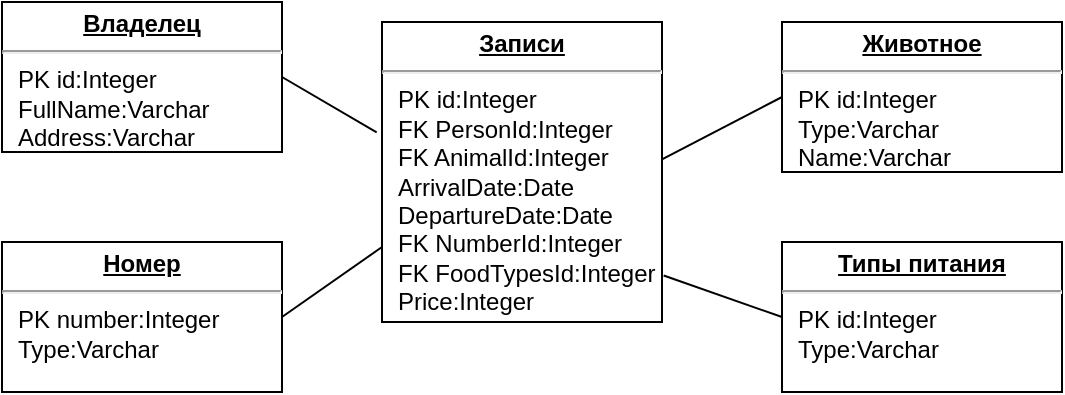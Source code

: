 <mxfile version="21.1.1" type="device">
  <diagram name="Page-1" id="a7904f86-f2b4-8e86-fa97-74104820619b">
    <mxGraphModel dx="840" dy="439" grid="0" gridSize="10" guides="1" tooltips="1" connect="1" arrows="1" fold="1" page="1" pageScale="1" pageWidth="1100" pageHeight="850" background="none" math="0" shadow="0">
      <root>
        <mxCell id="0" />
        <mxCell id="1" parent="0" />
        <mxCell id="24794b860abc3c2d-1" value="&lt;p style=&quot;margin: 0px ; margin-top: 4px ; text-align: center ; text-decoration: underline&quot;&gt;&lt;b&gt;Животное&lt;/b&gt;&lt;/p&gt;&lt;hr&gt;&lt;p style=&quot;margin: 0px ; margin-left: 8px&quot;&gt;PK id:Integer&lt;br&gt;Type:Varchar&lt;br&gt;Name:Varchar&lt;/p&gt;&lt;p style=&quot;margin: 0px ; margin-left: 8px&quot;&gt;&lt;br&gt;&lt;/p&gt;" style="verticalAlign=top;align=left;overflow=fill;fontSize=12;fontFamily=Helvetica;html=1;rounded=0;shadow=0;comic=0;labelBackgroundColor=none;strokeWidth=1" parent="1" vertex="1">
          <mxGeometry x="580" y="340" width="140" height="75" as="geometry" />
        </mxCell>
        <mxCell id="A4ahy4IKZ2zmfaSplB19-1" value="&lt;p style=&quot;margin: 0px ; margin-top: 4px ; text-align: center ; text-decoration: underline&quot;&gt;&lt;b&gt;Номер&lt;/b&gt;&lt;/p&gt;&lt;hr&gt;&lt;p style=&quot;margin: 0px ; margin-left: 8px&quot;&gt;PK number:Integer&lt;br&gt;Type:Varchar&lt;br&gt;&lt;/p&gt;&lt;p style=&quot;margin: 0px ; margin-left: 8px&quot;&gt;&lt;br&gt;&lt;/p&gt;" style="verticalAlign=top;align=left;overflow=fill;fontSize=12;fontFamily=Helvetica;html=1;rounded=0;shadow=0;comic=0;labelBackgroundColor=none;strokeWidth=1" vertex="1" parent="1">
          <mxGeometry x="190" y="450" width="140" height="75" as="geometry" />
        </mxCell>
        <mxCell id="A4ahy4IKZ2zmfaSplB19-2" value="&lt;p style=&quot;margin: 0px ; margin-top: 4px ; text-align: center ; text-decoration: underline&quot;&gt;&lt;b&gt;Владелец&lt;/b&gt;&lt;/p&gt;&lt;hr&gt;&lt;p style=&quot;margin: 0px ; margin-left: 8px&quot;&gt;PK id:Integer&lt;br&gt;FullName:Varchar&lt;br&gt;Address:Varchar&lt;/p&gt;&lt;p style=&quot;margin: 0px ; margin-left: 8px&quot;&gt;&lt;br&gt;&lt;/p&gt;" style="verticalAlign=top;align=left;overflow=fill;fontSize=12;fontFamily=Helvetica;html=1;rounded=0;shadow=0;comic=0;labelBackgroundColor=none;strokeWidth=1" vertex="1" parent="1">
          <mxGeometry x="190" y="330" width="140" height="75" as="geometry" />
        </mxCell>
        <mxCell id="A4ahy4IKZ2zmfaSplB19-3" value="&lt;p style=&quot;margin: 0px ; margin-top: 4px ; text-align: center ; text-decoration: underline&quot;&gt;&lt;b&gt;Типы питания&lt;/b&gt;&lt;/p&gt;&lt;hr&gt;&lt;p style=&quot;margin: 0px ; margin-left: 8px&quot;&gt;PK id:Integer&lt;br&gt;Type:Varchar&lt;/p&gt;&lt;p style=&quot;margin: 0px ; margin-left: 8px&quot;&gt;&lt;br&gt;&lt;/p&gt;" style="verticalAlign=top;align=left;overflow=fill;fontSize=12;fontFamily=Helvetica;html=1;rounded=0;shadow=0;comic=0;labelBackgroundColor=none;strokeWidth=1" vertex="1" parent="1">
          <mxGeometry x="580" y="450" width="140" height="75" as="geometry" />
        </mxCell>
        <mxCell id="A4ahy4IKZ2zmfaSplB19-4" value="&lt;p style=&quot;margin: 0px ; margin-top: 4px ; text-align: center ; text-decoration: underline&quot;&gt;&lt;b&gt;Записи&lt;/b&gt;&lt;/p&gt;&lt;hr&gt;&lt;p style=&quot;margin: 0px ; margin-left: 8px&quot;&gt;PK id:Integer&lt;br&gt;&lt;/p&gt;&lt;p style=&quot;margin: 0px ; margin-left: 8px&quot;&gt;FK PersonId:Integer&lt;/p&gt;&lt;p style=&quot;margin: 0px ; margin-left: 8px&quot;&gt;FK AnimalId:Integer&lt;/p&gt;&lt;p style=&quot;margin: 0px ; margin-left: 8px&quot;&gt;ArrivalDate:Date&lt;/p&gt;&lt;p style=&quot;margin: 0px ; margin-left: 8px&quot;&gt;DepartureDate:Date&lt;/p&gt;&lt;p style=&quot;margin: 0px ; margin-left: 8px&quot;&gt;FK NumberId:Integer&lt;/p&gt;&lt;p style=&quot;margin: 0px ; margin-left: 8px&quot;&gt;FK FoodTypesId:Integer&lt;/p&gt;&lt;p style=&quot;margin: 0px ; margin-left: 8px&quot;&gt;Price:Integer&lt;/p&gt;&lt;p style=&quot;margin: 0px ; margin-left: 8px&quot;&gt;&lt;br&gt;&lt;/p&gt;&lt;p style=&quot;margin: 0px ; margin-left: 8px&quot;&gt;&lt;br&gt;&lt;/p&gt;" style="verticalAlign=top;align=left;overflow=fill;fontSize=12;fontFamily=Helvetica;html=1;rounded=0;shadow=0;comic=0;labelBackgroundColor=none;strokeWidth=1" vertex="1" parent="1">
          <mxGeometry x="380" y="340" width="140" height="150" as="geometry" />
        </mxCell>
        <mxCell id="A4ahy4IKZ2zmfaSplB19-8" value="" style="endArrow=none;html=1;rounded=0;entryX=0;entryY=0.5;entryDx=0;entryDy=0;exitX=1.006;exitY=0.845;exitDx=0;exitDy=0;exitPerimeter=0;" edge="1" parent="1" source="A4ahy4IKZ2zmfaSplB19-4" target="A4ahy4IKZ2zmfaSplB19-3">
          <mxGeometry width="50" height="50" relative="1" as="geometry">
            <mxPoint x="540" y="460" as="sourcePoint" />
            <mxPoint x="570" y="430" as="targetPoint" />
          </mxGeometry>
        </mxCell>
        <mxCell id="A4ahy4IKZ2zmfaSplB19-13" value="" style="endArrow=none;html=1;rounded=0;exitX=1;exitY=0.5;exitDx=0;exitDy=0;entryX=0;entryY=0.75;entryDx=0;entryDy=0;" edge="1" parent="1" source="A4ahy4IKZ2zmfaSplB19-1" target="A4ahy4IKZ2zmfaSplB19-4">
          <mxGeometry width="50" height="50" relative="1" as="geometry">
            <mxPoint x="310" y="460" as="sourcePoint" />
            <mxPoint x="360" y="410" as="targetPoint" />
          </mxGeometry>
        </mxCell>
        <mxCell id="A4ahy4IKZ2zmfaSplB19-14" value="" style="endArrow=none;html=1;rounded=0;entryX=-0.019;entryY=0.368;entryDx=0;entryDy=0;entryPerimeter=0;exitX=1;exitY=0.5;exitDx=0;exitDy=0;" edge="1" parent="1" source="A4ahy4IKZ2zmfaSplB19-2" target="A4ahy4IKZ2zmfaSplB19-4">
          <mxGeometry width="50" height="50" relative="1" as="geometry">
            <mxPoint x="310" y="460" as="sourcePoint" />
            <mxPoint x="360" y="410" as="targetPoint" />
          </mxGeometry>
        </mxCell>
        <mxCell id="A4ahy4IKZ2zmfaSplB19-15" value="" style="endArrow=none;html=1;rounded=0;entryX=0;entryY=0.5;entryDx=0;entryDy=0;exitX=1;exitY=0.458;exitDx=0;exitDy=0;exitPerimeter=0;" edge="1" parent="1" source="A4ahy4IKZ2zmfaSplB19-4" target="24794b860abc3c2d-1">
          <mxGeometry width="50" height="50" relative="1" as="geometry">
            <mxPoint x="460" y="460" as="sourcePoint" />
            <mxPoint x="510" y="410" as="targetPoint" />
          </mxGeometry>
        </mxCell>
      </root>
    </mxGraphModel>
  </diagram>
</mxfile>
